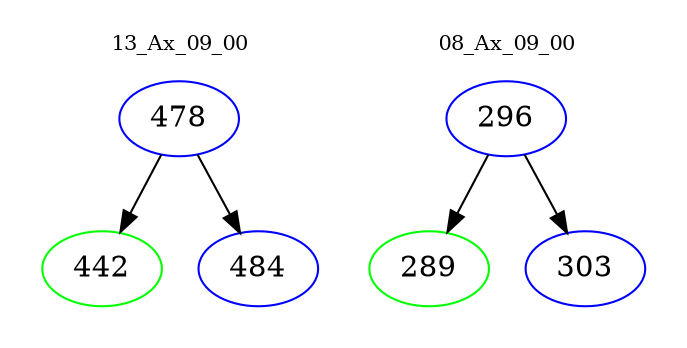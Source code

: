 digraph{
subgraph cluster_0 {
color = white
label = "13_Ax_09_00";
fontsize=10;
T0_478 [label="478", color="blue"]
T0_478 -> T0_442 [color="black"]
T0_442 [label="442", color="green"]
T0_478 -> T0_484 [color="black"]
T0_484 [label="484", color="blue"]
}
subgraph cluster_1 {
color = white
label = "08_Ax_09_00";
fontsize=10;
T1_296 [label="296", color="blue"]
T1_296 -> T1_289 [color="black"]
T1_289 [label="289", color="green"]
T1_296 -> T1_303 [color="black"]
T1_303 [label="303", color="blue"]
}
}

